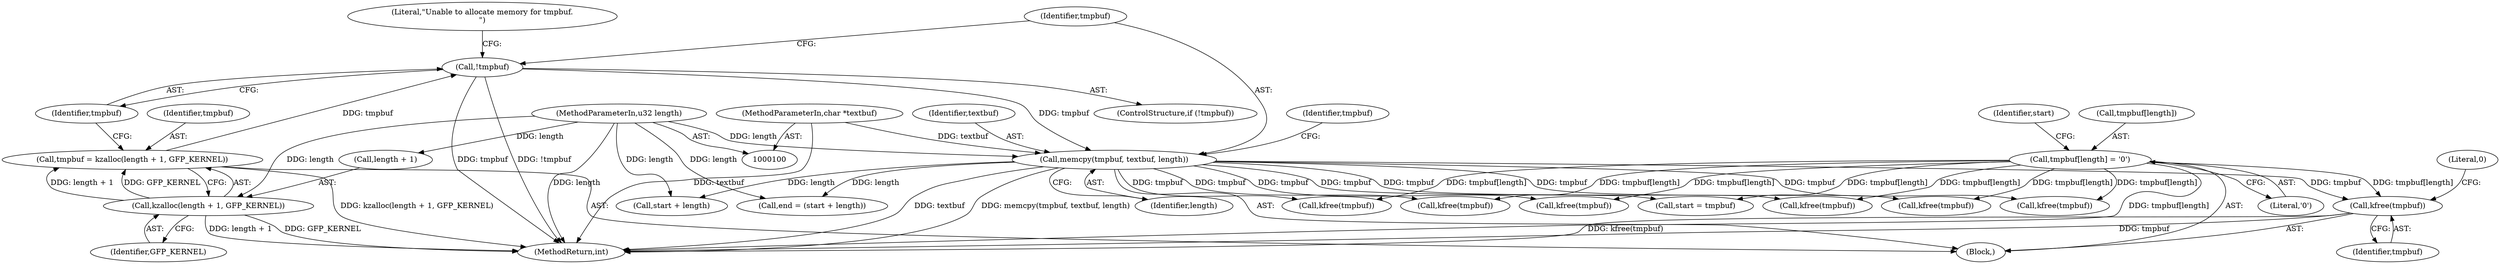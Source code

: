 digraph "0_linux_cea4dcfdad926a27a18e188720efe0f2c9403456_0@pointer" {
"1000298" [label="(Call,kfree(tmpbuf))"];
"1000142" [label="(Call,tmpbuf[length] = '\0')"];
"1000138" [label="(Call,memcpy(tmpbuf, textbuf, length))"];
"1000130" [label="(Call,!tmpbuf)"];
"1000122" [label="(Call,tmpbuf = kzalloc(length + 1, GFP_KERNEL))"];
"1000124" [label="(Call,kzalloc(length + 1, GFP_KERNEL))"];
"1000104" [label="(MethodParameterIn,u32 length)"];
"1000103" [label="(MethodParameterIn,char *textbuf)"];
"1000249" [label="(Call,kfree(tmpbuf))"];
"1000130" [label="(Call,!tmpbuf)"];
"1000142" [label="(Call,tmpbuf[length] = '\0')"];
"1000274" [label="(Call,kfree(tmpbuf))"];
"1000125" [label="(Call,length + 1)"];
"1000138" [label="(Call,memcpy(tmpbuf, textbuf, length))"];
"1000204" [label="(Call,kfree(tmpbuf))"];
"1000106" [label="(Block,)"];
"1000302" [label="(MethodReturn,int)"];
"1000291" [label="(Call,kfree(tmpbuf))"];
"1000299" [label="(Identifier,tmpbuf)"];
"1000298" [label="(Call,kfree(tmpbuf))"];
"1000144" [label="(Identifier,tmpbuf)"];
"1000124" [label="(Call,kzalloc(length + 1, GFP_KERNEL))"];
"1000141" [label="(Identifier,length)"];
"1000173" [label="(Call,kfree(tmpbuf))"];
"1000129" [label="(ControlStructure,if (!tmpbuf))"];
"1000123" [label="(Identifier,tmpbuf)"];
"1000147" [label="(Call,start = tmpbuf)"];
"1000301" [label="(Literal,0)"];
"1000150" [label="(Call,end = (start + length))"];
"1000152" [label="(Call,start + length)"];
"1000131" [label="(Identifier,tmpbuf)"];
"1000227" [label="(Call,kfree(tmpbuf))"];
"1000128" [label="(Identifier,GFP_KERNEL)"];
"1000134" [label="(Literal,\"Unable to allocate memory for tmpbuf.\n\")"];
"1000148" [label="(Identifier,start)"];
"1000139" [label="(Identifier,tmpbuf)"];
"1000122" [label="(Call,tmpbuf = kzalloc(length + 1, GFP_KERNEL))"];
"1000103" [label="(MethodParameterIn,char *textbuf)"];
"1000143" [label="(Call,tmpbuf[length])"];
"1000146" [label="(Literal,'\0')"];
"1000104" [label="(MethodParameterIn,u32 length)"];
"1000140" [label="(Identifier,textbuf)"];
"1000298" -> "1000106"  [label="AST: "];
"1000298" -> "1000299"  [label="CFG: "];
"1000299" -> "1000298"  [label="AST: "];
"1000301" -> "1000298"  [label="CFG: "];
"1000298" -> "1000302"  [label="DDG: kfree(tmpbuf)"];
"1000298" -> "1000302"  [label="DDG: tmpbuf"];
"1000142" -> "1000298"  [label="DDG: tmpbuf[length]"];
"1000138" -> "1000298"  [label="DDG: tmpbuf"];
"1000142" -> "1000106"  [label="AST: "];
"1000142" -> "1000146"  [label="CFG: "];
"1000143" -> "1000142"  [label="AST: "];
"1000146" -> "1000142"  [label="AST: "];
"1000148" -> "1000142"  [label="CFG: "];
"1000142" -> "1000302"  [label="DDG: tmpbuf[length]"];
"1000142" -> "1000147"  [label="DDG: tmpbuf[length]"];
"1000142" -> "1000173"  [label="DDG: tmpbuf[length]"];
"1000142" -> "1000204"  [label="DDG: tmpbuf[length]"];
"1000142" -> "1000227"  [label="DDG: tmpbuf[length]"];
"1000142" -> "1000249"  [label="DDG: tmpbuf[length]"];
"1000142" -> "1000274"  [label="DDG: tmpbuf[length]"];
"1000142" -> "1000291"  [label="DDG: tmpbuf[length]"];
"1000138" -> "1000106"  [label="AST: "];
"1000138" -> "1000141"  [label="CFG: "];
"1000139" -> "1000138"  [label="AST: "];
"1000140" -> "1000138"  [label="AST: "];
"1000141" -> "1000138"  [label="AST: "];
"1000144" -> "1000138"  [label="CFG: "];
"1000138" -> "1000302"  [label="DDG: textbuf"];
"1000138" -> "1000302"  [label="DDG: memcpy(tmpbuf, textbuf, length)"];
"1000130" -> "1000138"  [label="DDG: tmpbuf"];
"1000103" -> "1000138"  [label="DDG: textbuf"];
"1000104" -> "1000138"  [label="DDG: length"];
"1000138" -> "1000147"  [label="DDG: tmpbuf"];
"1000138" -> "1000150"  [label="DDG: length"];
"1000138" -> "1000152"  [label="DDG: length"];
"1000138" -> "1000173"  [label="DDG: tmpbuf"];
"1000138" -> "1000204"  [label="DDG: tmpbuf"];
"1000138" -> "1000227"  [label="DDG: tmpbuf"];
"1000138" -> "1000249"  [label="DDG: tmpbuf"];
"1000138" -> "1000274"  [label="DDG: tmpbuf"];
"1000138" -> "1000291"  [label="DDG: tmpbuf"];
"1000130" -> "1000129"  [label="AST: "];
"1000130" -> "1000131"  [label="CFG: "];
"1000131" -> "1000130"  [label="AST: "];
"1000134" -> "1000130"  [label="CFG: "];
"1000139" -> "1000130"  [label="CFG: "];
"1000130" -> "1000302"  [label="DDG: !tmpbuf"];
"1000130" -> "1000302"  [label="DDG: tmpbuf"];
"1000122" -> "1000130"  [label="DDG: tmpbuf"];
"1000122" -> "1000106"  [label="AST: "];
"1000122" -> "1000124"  [label="CFG: "];
"1000123" -> "1000122"  [label="AST: "];
"1000124" -> "1000122"  [label="AST: "];
"1000131" -> "1000122"  [label="CFG: "];
"1000122" -> "1000302"  [label="DDG: kzalloc(length + 1, GFP_KERNEL)"];
"1000124" -> "1000122"  [label="DDG: length + 1"];
"1000124" -> "1000122"  [label="DDG: GFP_KERNEL"];
"1000124" -> "1000128"  [label="CFG: "];
"1000125" -> "1000124"  [label="AST: "];
"1000128" -> "1000124"  [label="AST: "];
"1000124" -> "1000302"  [label="DDG: length + 1"];
"1000124" -> "1000302"  [label="DDG: GFP_KERNEL"];
"1000104" -> "1000124"  [label="DDG: length"];
"1000104" -> "1000100"  [label="AST: "];
"1000104" -> "1000302"  [label="DDG: length"];
"1000104" -> "1000125"  [label="DDG: length"];
"1000104" -> "1000150"  [label="DDG: length"];
"1000104" -> "1000152"  [label="DDG: length"];
"1000103" -> "1000100"  [label="AST: "];
"1000103" -> "1000302"  [label="DDG: textbuf"];
}
